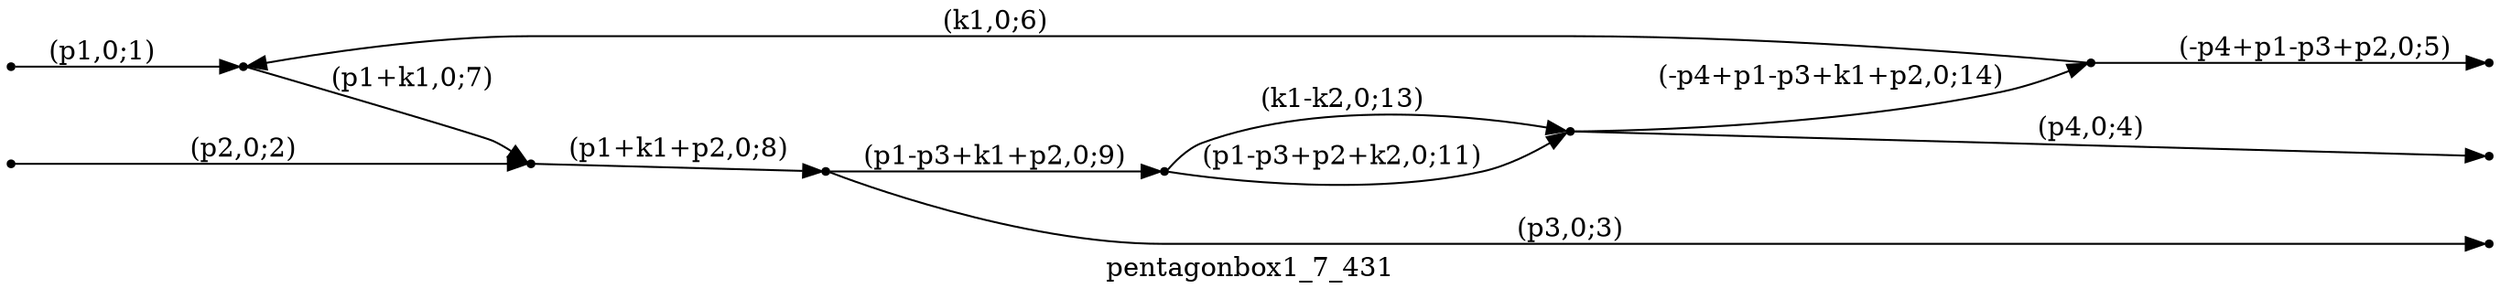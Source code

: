 digraph pentagonbox1_7_431 {
  label="pentagonbox1_7_431";
  rankdir="LR";
  subgraph edges {
    -1 -> 2 [label="(p1,0;1)"];
    -2 -> 3 [label="(p2,0;2)"];
    4 -> -3 [label="(p3,0;3)"];
    6 -> -4 [label="(p4,0;4)"];
    5 -> -5 [label="(-p4+p1-p3+p2,0;5)"];
    5 -> 2 [label="(k1,0;6)"];
    2 -> 3 [label="(p1+k1,0;7)"];
    3 -> 4 [label="(p1+k1+p2,0;8)"];
    4 -> 1 [label="(p1-p3+k1+p2,0;9)"];
    1 -> 6 [label="(p1-p3+p2+k2,0;11)"];
    1 -> 6 [label="(k1-k2,0;13)"];
    6 -> 5 [label="(-p4+p1-p3+k1+p2,0;14)"];
  }
  subgraph incoming { rank="source"; -1; -2; }
  subgraph outgoing { rank="sink"; -3; -4; -5; }
-5 [shape=point];
-4 [shape=point];
-3 [shape=point];
-2 [shape=point];
-1 [shape=point];
1 [shape=point];
2 [shape=point];
3 [shape=point];
4 [shape=point];
5 [shape=point];
6 [shape=point];
}

